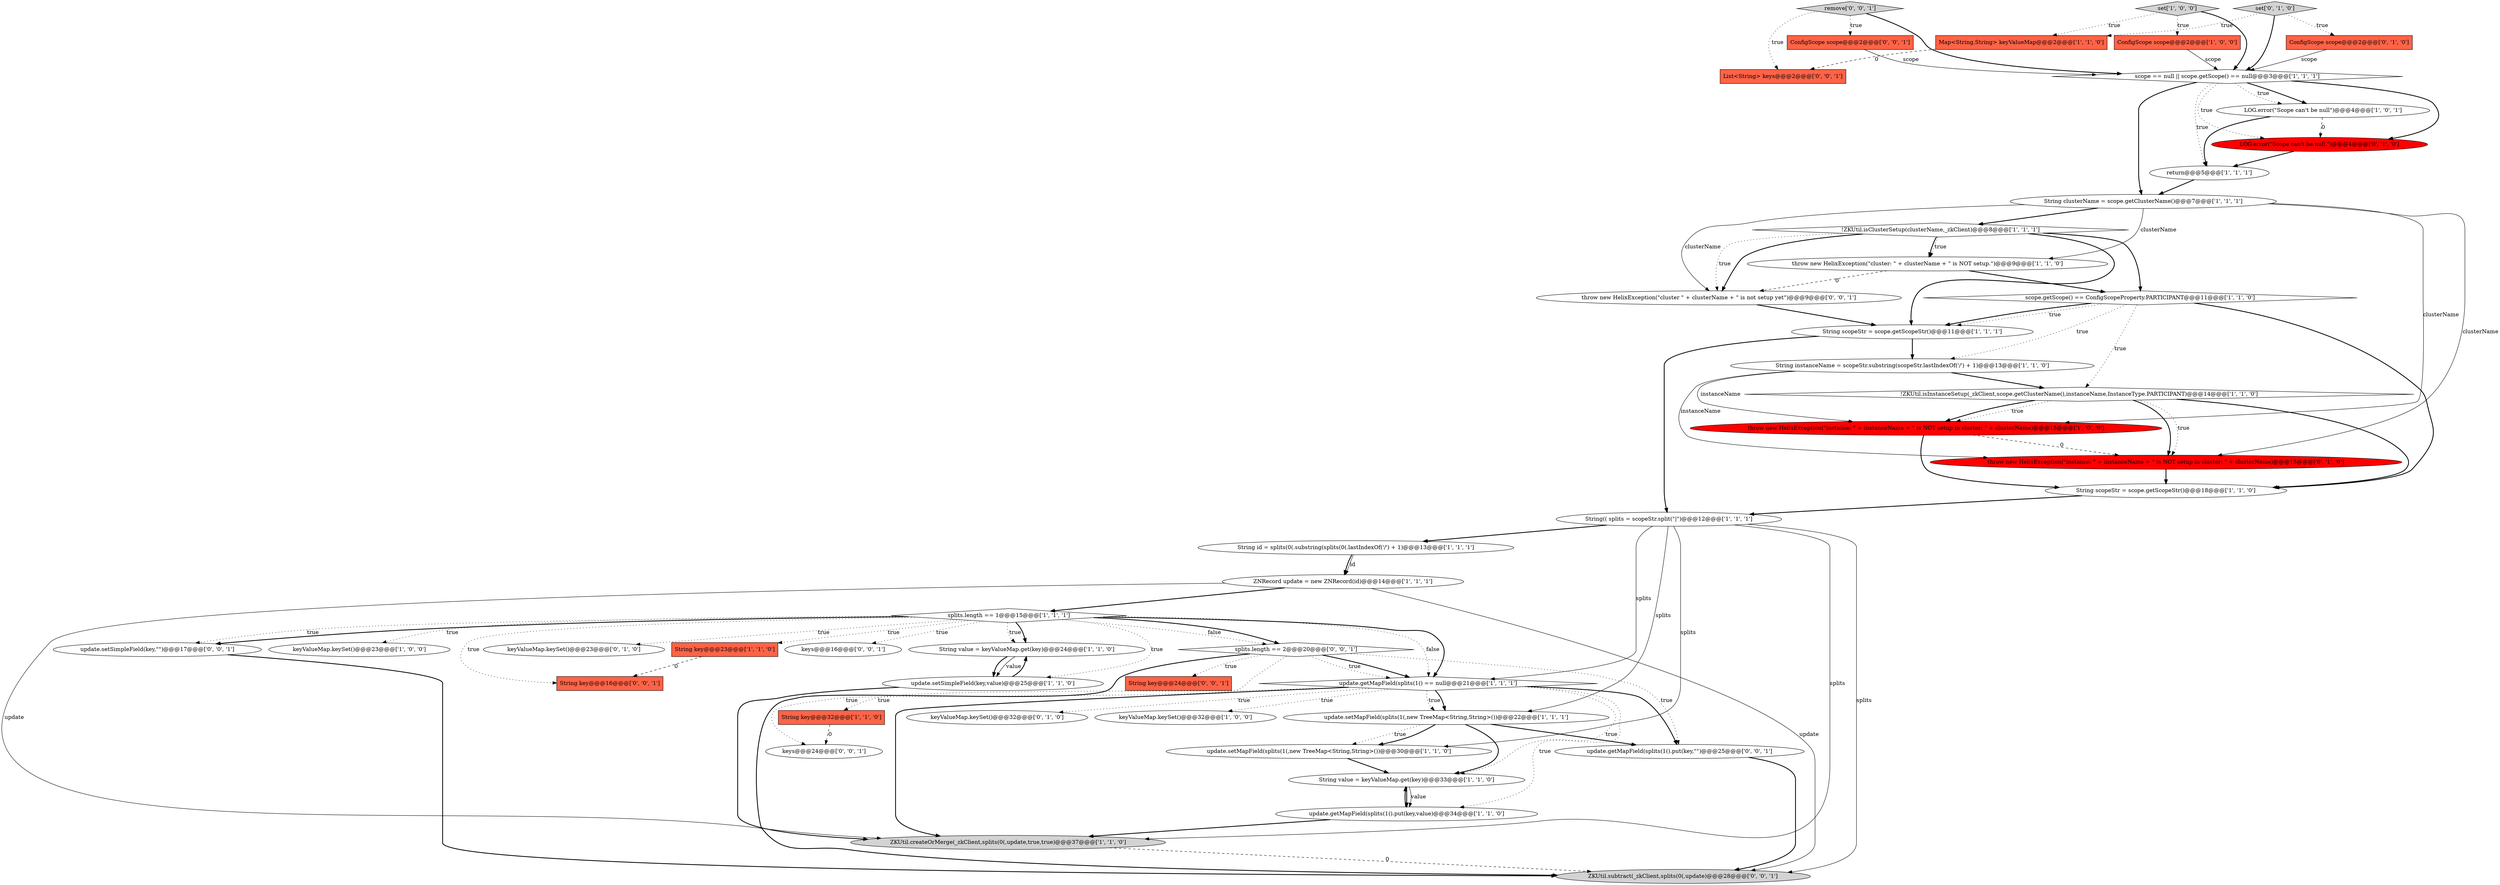 digraph {
33 [style = filled, label = "keyValueMap.keySet()@@@32@@@['0', '1', '0']", fillcolor = white, shape = ellipse image = "AAA0AAABBB2BBB"];
17 [style = filled, label = "!ZKUtil.isInstanceSetup(_zkClient,scope.getClusterName(),instanceName,InstanceType.PARTICIPANT)@@@14@@@['1', '1', '0']", fillcolor = white, shape = diamond image = "AAA0AAABBB1BBB"];
32 [style = filled, label = "set['0', '1', '0']", fillcolor = lightgray, shape = diamond image = "AAA0AAABBB2BBB"];
7 [style = filled, label = "keyValueMap.keySet()@@@32@@@['1', '0', '0']", fillcolor = white, shape = ellipse image = "AAA0AAABBB1BBB"];
19 [style = filled, label = "String key@@@32@@@['1', '1', '0']", fillcolor = tomato, shape = box image = "AAA0AAABBB1BBB"];
23 [style = filled, label = "String clusterName = scope.getClusterName()@@@7@@@['1', '1', '1']", fillcolor = white, shape = ellipse image = "AAA0AAABBB1BBB"];
18 [style = filled, label = "String key@@@23@@@['1', '1', '0']", fillcolor = tomato, shape = box image = "AAA0AAABBB1BBB"];
22 [style = filled, label = "ZKUtil.createOrMerge(_zkClient,splits(0(,update,true,true)@@@37@@@['1', '1', '0']", fillcolor = lightgray, shape = ellipse image = "AAA0AAABBB1BBB"];
27 [style = filled, label = "String id = splits(0(.substring(splits(0(.lastIndexOf('/') + 1)@@@13@@@['1', '1', '1']", fillcolor = white, shape = ellipse image = "AAA0AAABBB1BBB"];
40 [style = filled, label = "ConfigScope scope@@@2@@@['0', '0', '1']", fillcolor = tomato, shape = box image = "AAA0AAABBB3BBB"];
31 [style = filled, label = "LOG.error(\"Scope can't be null.\")@@@4@@@['0', '1', '0']", fillcolor = red, shape = ellipse image = "AAA1AAABBB2BBB"];
10 [style = filled, label = "update.setMapField(splits(1(,new TreeMap<String,String>())@@@22@@@['1', '1', '1']", fillcolor = white, shape = ellipse image = "AAA0AAABBB1BBB"];
47 [style = filled, label = "String key@@@16@@@['0', '0', '1']", fillcolor = tomato, shape = box image = "AAA0AAABBB3BBB"];
25 [style = filled, label = "String(( splits = scopeStr.split(\"\|\")@@@12@@@['1', '1', '1']", fillcolor = white, shape = ellipse image = "AAA0AAABBB1BBB"];
1 [style = filled, label = "scope.getScope() == ConfigScopeProperty.PARTICIPANT@@@11@@@['1', '1', '0']", fillcolor = white, shape = diamond image = "AAA0AAABBB1BBB"];
46 [style = filled, label = "List<String> keys@@@2@@@['0', '0', '1']", fillcolor = tomato, shape = box image = "AAA0AAABBB3BBB"];
13 [style = filled, label = "update.getMapField(splits(1() == null@@@21@@@['1', '1', '1']", fillcolor = white, shape = diamond image = "AAA0AAABBB1BBB"];
48 [style = filled, label = "splits.length == 2@@@20@@@['0', '0', '1']", fillcolor = white, shape = diamond image = "AAA0AAABBB3BBB"];
11 [style = filled, label = "keyValueMap.keySet()@@@23@@@['1', '0', '0']", fillcolor = white, shape = ellipse image = "AAA0AAABBB1BBB"];
4 [style = filled, label = "ZNRecord update = new ZNRecord(id)@@@14@@@['1', '1', '1']", fillcolor = white, shape = ellipse image = "AAA0AAABBB1BBB"];
42 [style = filled, label = "ZKUtil.subtract(_zkClient,splits(0(,update)@@@28@@@['0', '0', '1']", fillcolor = lightgray, shape = ellipse image = "AAA0AAABBB3BBB"];
37 [style = filled, label = "update.setSimpleField(key,\"\")@@@17@@@['0', '0', '1']", fillcolor = white, shape = ellipse image = "AAA0AAABBB3BBB"];
3 [style = filled, label = "set['1', '0', '0']", fillcolor = lightgray, shape = diamond image = "AAA0AAABBB1BBB"];
45 [style = filled, label = "keys@@@24@@@['0', '0', '1']", fillcolor = white, shape = ellipse image = "AAA0AAABBB3BBB"];
16 [style = filled, label = "String scopeStr = scope.getScopeStr()@@@11@@@['1', '1', '1']", fillcolor = white, shape = ellipse image = "AAA0AAABBB1BBB"];
20 [style = filled, label = "throw new HelixException(\"cluster: \" + clusterName + \" is NOT setup.\")@@@9@@@['1', '1', '0']", fillcolor = white, shape = ellipse image = "AAA0AAABBB1BBB"];
5 [style = filled, label = "splits.length == 1@@@15@@@['1', '1', '1']", fillcolor = white, shape = diamond image = "AAA0AAABBB1BBB"];
0 [style = filled, label = "!ZKUtil.isClusterSetup(clusterName,_zkClient)@@@8@@@['1', '1', '1']", fillcolor = white, shape = diamond image = "AAA0AAABBB1BBB"];
2 [style = filled, label = "ConfigScope scope@@@2@@@['1', '0', '0']", fillcolor = tomato, shape = box image = "AAA0AAABBB1BBB"];
26 [style = filled, label = "String value = keyValueMap.get(key)@@@24@@@['1', '1', '0']", fillcolor = white, shape = ellipse image = "AAA0AAABBB1BBB"];
41 [style = filled, label = "throw new HelixException(\"cluster \" + clusterName + \" is not setup yet\")@@@9@@@['0', '0', '1']", fillcolor = white, shape = ellipse image = "AAA0AAABBB3BBB"];
30 [style = filled, label = "LOG.error(\"Scope can't be null\")@@@4@@@['1', '0', '1']", fillcolor = white, shape = ellipse image = "AAA0AAABBB1BBB"];
29 [style = filled, label = "scope == null || scope.getScope() == null@@@3@@@['1', '1', '1']", fillcolor = white, shape = diamond image = "AAA0AAABBB1BBB"];
34 [style = filled, label = "ConfigScope scope@@@2@@@['0', '1', '0']", fillcolor = tomato, shape = box image = "AAA0AAABBB2BBB"];
15 [style = filled, label = "String value = keyValueMap.get(key)@@@33@@@['1', '1', '0']", fillcolor = white, shape = ellipse image = "AAA0AAABBB1BBB"];
38 [style = filled, label = "update.getMapField(splits(1().put(key,\"\")@@@25@@@['0', '0', '1']", fillcolor = white, shape = ellipse image = "AAA0AAABBB3BBB"];
35 [style = filled, label = "keyValueMap.keySet()@@@23@@@['0', '1', '0']", fillcolor = white, shape = ellipse image = "AAA0AAABBB2BBB"];
12 [style = filled, label = "String instanceName = scopeStr.substring(scopeStr.lastIndexOf('/') + 1)@@@13@@@['1', '1', '0']", fillcolor = white, shape = ellipse image = "AAA0AAABBB1BBB"];
21 [style = filled, label = "update.getMapField(splits(1().put(key,value)@@@34@@@['1', '1', '0']", fillcolor = white, shape = ellipse image = "AAA0AAABBB1BBB"];
9 [style = filled, label = "String scopeStr = scope.getScopeStr()@@@18@@@['1', '1', '0']", fillcolor = white, shape = ellipse image = "AAA0AAABBB1BBB"];
14 [style = filled, label = "return@@@5@@@['1', '1', '1']", fillcolor = white, shape = ellipse image = "AAA0AAABBB1BBB"];
8 [style = filled, label = "update.setSimpleField(key,value)@@@25@@@['1', '1', '0']", fillcolor = white, shape = ellipse image = "AAA0AAABBB1BBB"];
39 [style = filled, label = "keys@@@16@@@['0', '0', '1']", fillcolor = white, shape = ellipse image = "AAA0AAABBB3BBB"];
44 [style = filled, label = "String key@@@24@@@['0', '0', '1']", fillcolor = tomato, shape = box image = "AAA0AAABBB3BBB"];
28 [style = filled, label = "throw new HelixException(\"instance: \" + instanceName + \" is NOT setup in cluster: \" + clusterName)@@@15@@@['1', '0', '0']", fillcolor = red, shape = ellipse image = "AAA1AAABBB1BBB"];
36 [style = filled, label = "throw new HelixException(\"instance: \" + instanceName + \" is NOT setup in cluster: \" + clusterName)@@@15@@@['0', '1', '0']", fillcolor = red, shape = ellipse image = "AAA1AAABBB2BBB"];
24 [style = filled, label = "Map<String,String> keyValueMap@@@2@@@['1', '1', '0']", fillcolor = tomato, shape = box image = "AAA0AAABBB1BBB"];
6 [style = filled, label = "update.setMapField(splits(1(,new TreeMap<String,String>())@@@30@@@['1', '1', '0']", fillcolor = white, shape = ellipse image = "AAA0AAABBB1BBB"];
43 [style = filled, label = "remove['0', '0', '1']", fillcolor = lightgray, shape = diamond image = "AAA0AAABBB3BBB"];
23->28 [style = solid, label="clusterName"];
5->18 [style = dotted, label="true"];
29->30 [style = bold, label=""];
15->21 [style = bold, label=""];
21->15 [style = bold, label=""];
17->9 [style = bold, label=""];
48->44 [style = dotted, label="true"];
28->9 [style = bold, label=""];
4->22 [style = solid, label="update"];
13->10 [style = dotted, label="true"];
38->42 [style = bold, label=""];
17->36 [style = bold, label=""];
5->11 [style = dotted, label="true"];
22->42 [style = dashed, label="0"];
25->13 [style = solid, label="splits"];
13->21 [style = dotted, label="true"];
29->14 [style = dotted, label="true"];
28->36 [style = dashed, label="0"];
25->42 [style = solid, label="splits"];
1->12 [style = dotted, label="true"];
43->46 [style = dotted, label="true"];
30->14 [style = bold, label=""];
43->29 [style = bold, label=""];
13->15 [style = dotted, label="true"];
13->22 [style = bold, label=""];
23->36 [style = solid, label="clusterName"];
5->37 [style = bold, label=""];
31->14 [style = bold, label=""];
10->6 [style = dotted, label="true"];
32->24 [style = dotted, label="true"];
36->9 [style = bold, label=""];
2->29 [style = solid, label="scope"];
48->13 [style = dotted, label="true"];
27->4 [style = solid, label="id"];
25->22 [style = solid, label="splits"];
24->46 [style = dashed, label="0"];
13->19 [style = dotted, label="true"];
13->7 [style = dotted, label="true"];
29->23 [style = bold, label=""];
19->45 [style = dashed, label="0"];
8->22 [style = bold, label=""];
25->6 [style = solid, label="splits"];
25->27 [style = bold, label=""];
21->22 [style = bold, label=""];
1->16 [style = bold, label=""];
20->41 [style = dashed, label="0"];
5->26 [style = dotted, label="true"];
0->20 [style = bold, label=""];
23->41 [style = solid, label="clusterName"];
29->31 [style = dotted, label="true"];
48->13 [style = bold, label=""];
5->8 [style = dotted, label="true"];
0->41 [style = dotted, label="true"];
3->29 [style = bold, label=""];
13->10 [style = bold, label=""];
0->16 [style = bold, label=""];
40->29 [style = solid, label="scope"];
32->34 [style = dotted, label="true"];
1->17 [style = dotted, label="true"];
5->48 [style = dotted, label="false"];
12->17 [style = bold, label=""];
5->26 [style = bold, label=""];
26->8 [style = bold, label=""];
20->1 [style = bold, label=""];
26->8 [style = solid, label="value"];
48->45 [style = dotted, label="true"];
23->0 [style = bold, label=""];
12->28 [style = solid, label="instanceName"];
10->6 [style = bold, label=""];
1->9 [style = bold, label=""];
6->15 [style = bold, label=""];
3->24 [style = dotted, label="true"];
0->41 [style = bold, label=""];
34->29 [style = solid, label="scope"];
5->35 [style = dotted, label="true"];
5->13 [style = dotted, label="false"];
13->33 [style = dotted, label="true"];
14->23 [style = bold, label=""];
0->1 [style = bold, label=""];
5->13 [style = bold, label=""];
17->28 [style = dotted, label="true"];
5->39 [style = dotted, label="true"];
43->40 [style = dotted, label="true"];
41->16 [style = bold, label=""];
1->16 [style = dotted, label="true"];
17->36 [style = dotted, label="true"];
4->5 [style = bold, label=""];
48->38 [style = dotted, label="true"];
37->42 [style = bold, label=""];
10->38 [style = bold, label=""];
23->20 [style = solid, label="clusterName"];
18->47 [style = dashed, label="0"];
10->15 [style = bold, label=""];
29->31 [style = bold, label=""];
0->20 [style = dotted, label="true"];
16->25 [style = bold, label=""];
12->36 [style = solid, label="instanceName"];
48->42 [style = bold, label=""];
30->31 [style = dashed, label="0"];
15->21 [style = solid, label="value"];
32->29 [style = bold, label=""];
27->4 [style = bold, label=""];
17->28 [style = bold, label=""];
5->47 [style = dotted, label="true"];
25->10 [style = solid, label="splits"];
9->25 [style = bold, label=""];
29->30 [style = dotted, label="true"];
5->48 [style = bold, label=""];
13->38 [style = bold, label=""];
4->42 [style = solid, label="update"];
16->12 [style = bold, label=""];
5->37 [style = dotted, label="true"];
3->2 [style = dotted, label="true"];
8->26 [style = bold, label=""];
}
